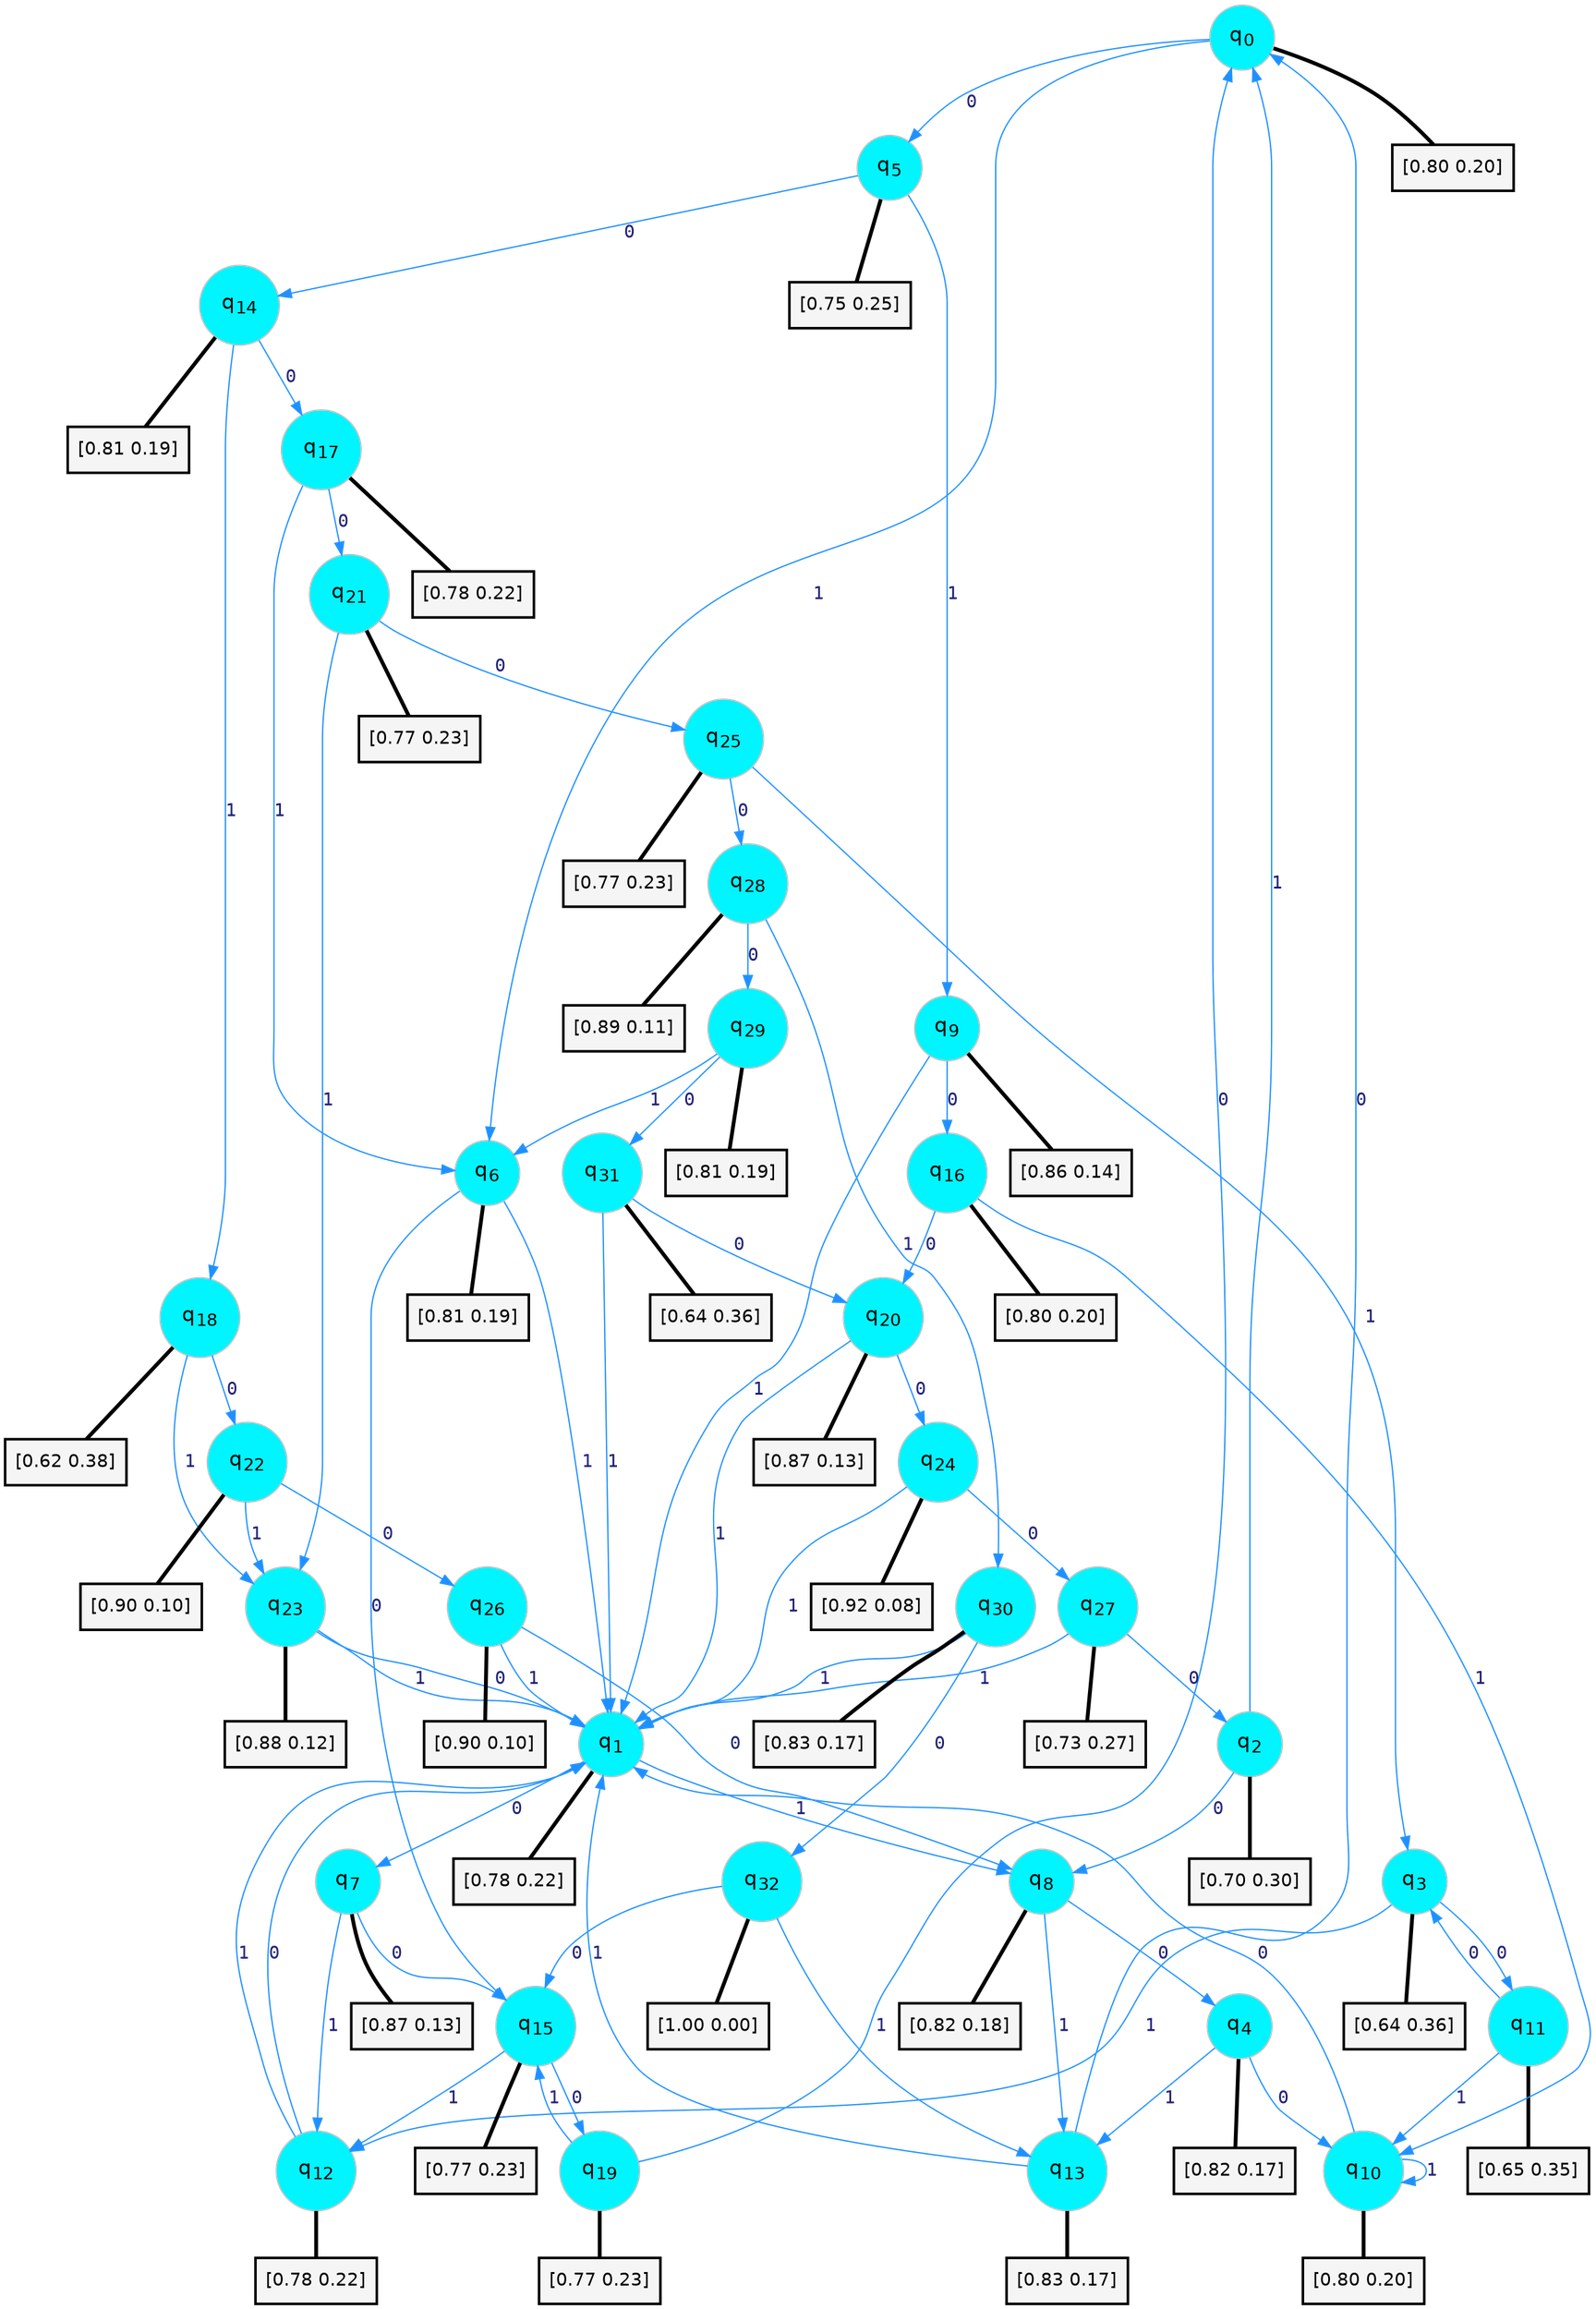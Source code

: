 digraph G {
graph [
bgcolor=transparent, dpi=300, rankdir=TD, size="40,25"];
node [
color=gray, fillcolor=turquoise1, fontcolor=black, fontname=Helvetica, fontsize=16, fontweight=bold, shape=circle, style=filled];
edge [
arrowsize=1, color=dodgerblue1, fontcolor=midnightblue, fontname=courier, fontweight=bold, penwidth=1, style=solid, weight=20];
0[label=<q<SUB>0</SUB>>];
1[label=<q<SUB>1</SUB>>];
2[label=<q<SUB>2</SUB>>];
3[label=<q<SUB>3</SUB>>];
4[label=<q<SUB>4</SUB>>];
5[label=<q<SUB>5</SUB>>];
6[label=<q<SUB>6</SUB>>];
7[label=<q<SUB>7</SUB>>];
8[label=<q<SUB>8</SUB>>];
9[label=<q<SUB>9</SUB>>];
10[label=<q<SUB>10</SUB>>];
11[label=<q<SUB>11</SUB>>];
12[label=<q<SUB>12</SUB>>];
13[label=<q<SUB>13</SUB>>];
14[label=<q<SUB>14</SUB>>];
15[label=<q<SUB>15</SUB>>];
16[label=<q<SUB>16</SUB>>];
17[label=<q<SUB>17</SUB>>];
18[label=<q<SUB>18</SUB>>];
19[label=<q<SUB>19</SUB>>];
20[label=<q<SUB>20</SUB>>];
21[label=<q<SUB>21</SUB>>];
22[label=<q<SUB>22</SUB>>];
23[label=<q<SUB>23</SUB>>];
24[label=<q<SUB>24</SUB>>];
25[label=<q<SUB>25</SUB>>];
26[label=<q<SUB>26</SUB>>];
27[label=<q<SUB>27</SUB>>];
28[label=<q<SUB>28</SUB>>];
29[label=<q<SUB>29</SUB>>];
30[label=<q<SUB>30</SUB>>];
31[label=<q<SUB>31</SUB>>];
32[label=<q<SUB>32</SUB>>];
33[label="[0.80 0.20]", shape=box,fontcolor=black, fontname=Helvetica, fontsize=14, penwidth=2, fillcolor=whitesmoke,color=black];
34[label="[0.78 0.22]", shape=box,fontcolor=black, fontname=Helvetica, fontsize=14, penwidth=2, fillcolor=whitesmoke,color=black];
35[label="[0.70 0.30]", shape=box,fontcolor=black, fontname=Helvetica, fontsize=14, penwidth=2, fillcolor=whitesmoke,color=black];
36[label="[0.64 0.36]", shape=box,fontcolor=black, fontname=Helvetica, fontsize=14, penwidth=2, fillcolor=whitesmoke,color=black];
37[label="[0.82 0.17]", shape=box,fontcolor=black, fontname=Helvetica, fontsize=14, penwidth=2, fillcolor=whitesmoke,color=black];
38[label="[0.75 0.25]", shape=box,fontcolor=black, fontname=Helvetica, fontsize=14, penwidth=2, fillcolor=whitesmoke,color=black];
39[label="[0.81 0.19]", shape=box,fontcolor=black, fontname=Helvetica, fontsize=14, penwidth=2, fillcolor=whitesmoke,color=black];
40[label="[0.87 0.13]", shape=box,fontcolor=black, fontname=Helvetica, fontsize=14, penwidth=2, fillcolor=whitesmoke,color=black];
41[label="[0.82 0.18]", shape=box,fontcolor=black, fontname=Helvetica, fontsize=14, penwidth=2, fillcolor=whitesmoke,color=black];
42[label="[0.86 0.14]", shape=box,fontcolor=black, fontname=Helvetica, fontsize=14, penwidth=2, fillcolor=whitesmoke,color=black];
43[label="[0.80 0.20]", shape=box,fontcolor=black, fontname=Helvetica, fontsize=14, penwidth=2, fillcolor=whitesmoke,color=black];
44[label="[0.65 0.35]", shape=box,fontcolor=black, fontname=Helvetica, fontsize=14, penwidth=2, fillcolor=whitesmoke,color=black];
45[label="[0.78 0.22]", shape=box,fontcolor=black, fontname=Helvetica, fontsize=14, penwidth=2, fillcolor=whitesmoke,color=black];
46[label="[0.83 0.17]", shape=box,fontcolor=black, fontname=Helvetica, fontsize=14, penwidth=2, fillcolor=whitesmoke,color=black];
47[label="[0.81 0.19]", shape=box,fontcolor=black, fontname=Helvetica, fontsize=14, penwidth=2, fillcolor=whitesmoke,color=black];
48[label="[0.77 0.23]", shape=box,fontcolor=black, fontname=Helvetica, fontsize=14, penwidth=2, fillcolor=whitesmoke,color=black];
49[label="[0.80 0.20]", shape=box,fontcolor=black, fontname=Helvetica, fontsize=14, penwidth=2, fillcolor=whitesmoke,color=black];
50[label="[0.78 0.22]", shape=box,fontcolor=black, fontname=Helvetica, fontsize=14, penwidth=2, fillcolor=whitesmoke,color=black];
51[label="[0.62 0.38]", shape=box,fontcolor=black, fontname=Helvetica, fontsize=14, penwidth=2, fillcolor=whitesmoke,color=black];
52[label="[0.77 0.23]", shape=box,fontcolor=black, fontname=Helvetica, fontsize=14, penwidth=2, fillcolor=whitesmoke,color=black];
53[label="[0.87 0.13]", shape=box,fontcolor=black, fontname=Helvetica, fontsize=14, penwidth=2, fillcolor=whitesmoke,color=black];
54[label="[0.77 0.23]", shape=box,fontcolor=black, fontname=Helvetica, fontsize=14, penwidth=2, fillcolor=whitesmoke,color=black];
55[label="[0.90 0.10]", shape=box,fontcolor=black, fontname=Helvetica, fontsize=14, penwidth=2, fillcolor=whitesmoke,color=black];
56[label="[0.88 0.12]", shape=box,fontcolor=black, fontname=Helvetica, fontsize=14, penwidth=2, fillcolor=whitesmoke,color=black];
57[label="[0.92 0.08]", shape=box,fontcolor=black, fontname=Helvetica, fontsize=14, penwidth=2, fillcolor=whitesmoke,color=black];
58[label="[0.77 0.23]", shape=box,fontcolor=black, fontname=Helvetica, fontsize=14, penwidth=2, fillcolor=whitesmoke,color=black];
59[label="[0.90 0.10]", shape=box,fontcolor=black, fontname=Helvetica, fontsize=14, penwidth=2, fillcolor=whitesmoke,color=black];
60[label="[0.73 0.27]", shape=box,fontcolor=black, fontname=Helvetica, fontsize=14, penwidth=2, fillcolor=whitesmoke,color=black];
61[label="[0.89 0.11]", shape=box,fontcolor=black, fontname=Helvetica, fontsize=14, penwidth=2, fillcolor=whitesmoke,color=black];
62[label="[0.81 0.19]", shape=box,fontcolor=black, fontname=Helvetica, fontsize=14, penwidth=2, fillcolor=whitesmoke,color=black];
63[label="[0.83 0.17]", shape=box,fontcolor=black, fontname=Helvetica, fontsize=14, penwidth=2, fillcolor=whitesmoke,color=black];
64[label="[0.64 0.36]", shape=box,fontcolor=black, fontname=Helvetica, fontsize=14, penwidth=2, fillcolor=whitesmoke,color=black];
65[label="[1.00 0.00]", shape=box,fontcolor=black, fontname=Helvetica, fontsize=14, penwidth=2, fillcolor=whitesmoke,color=black];
0->5 [label=0];
0->6 [label=1];
0->33 [arrowhead=none, penwidth=3,color=black];
1->7 [label=0];
1->8 [label=1];
1->34 [arrowhead=none, penwidth=3,color=black];
2->8 [label=0];
2->0 [label=1];
2->35 [arrowhead=none, penwidth=3,color=black];
3->11 [label=0];
3->12 [label=1];
3->36 [arrowhead=none, penwidth=3,color=black];
4->10 [label=0];
4->13 [label=1];
4->37 [arrowhead=none, penwidth=3,color=black];
5->14 [label=0];
5->9 [label=1];
5->38 [arrowhead=none, penwidth=3,color=black];
6->15 [label=0];
6->1 [label=1];
6->39 [arrowhead=none, penwidth=3,color=black];
7->15 [label=0];
7->12 [label=1];
7->40 [arrowhead=none, penwidth=3,color=black];
8->4 [label=0];
8->13 [label=1];
8->41 [arrowhead=none, penwidth=3,color=black];
9->16 [label=0];
9->1 [label=1];
9->42 [arrowhead=none, penwidth=3,color=black];
10->1 [label=0];
10->10 [label=1];
10->43 [arrowhead=none, penwidth=3,color=black];
11->3 [label=0];
11->10 [label=1];
11->44 [arrowhead=none, penwidth=3,color=black];
12->1 [label=0];
12->1 [label=1];
12->45 [arrowhead=none, penwidth=3,color=black];
13->0 [label=0];
13->1 [label=1];
13->46 [arrowhead=none, penwidth=3,color=black];
14->17 [label=0];
14->18 [label=1];
14->47 [arrowhead=none, penwidth=3,color=black];
15->19 [label=0];
15->12 [label=1];
15->48 [arrowhead=none, penwidth=3,color=black];
16->20 [label=0];
16->10 [label=1];
16->49 [arrowhead=none, penwidth=3,color=black];
17->21 [label=0];
17->6 [label=1];
17->50 [arrowhead=none, penwidth=3,color=black];
18->22 [label=0];
18->23 [label=1];
18->51 [arrowhead=none, penwidth=3,color=black];
19->0 [label=0];
19->15 [label=1];
19->52 [arrowhead=none, penwidth=3,color=black];
20->24 [label=0];
20->1 [label=1];
20->53 [arrowhead=none, penwidth=3,color=black];
21->25 [label=0];
21->23 [label=1];
21->54 [arrowhead=none, penwidth=3,color=black];
22->26 [label=0];
22->23 [label=1];
22->55 [arrowhead=none, penwidth=3,color=black];
23->1 [label=0];
23->1 [label=1];
23->56 [arrowhead=none, penwidth=3,color=black];
24->27 [label=0];
24->1 [label=1];
24->57 [arrowhead=none, penwidth=3,color=black];
25->28 [label=0];
25->3 [label=1];
25->58 [arrowhead=none, penwidth=3,color=black];
26->8 [label=0];
26->1 [label=1];
26->59 [arrowhead=none, penwidth=3,color=black];
27->2 [label=0];
27->1 [label=1];
27->60 [arrowhead=none, penwidth=3,color=black];
28->29 [label=0];
28->30 [label=1];
28->61 [arrowhead=none, penwidth=3,color=black];
29->31 [label=0];
29->6 [label=1];
29->62 [arrowhead=none, penwidth=3,color=black];
30->32 [label=0];
30->1 [label=1];
30->63 [arrowhead=none, penwidth=3,color=black];
31->20 [label=0];
31->1 [label=1];
31->64 [arrowhead=none, penwidth=3,color=black];
32->15 [label=0];
32->13 [label=1];
32->65 [arrowhead=none, penwidth=3,color=black];
}
